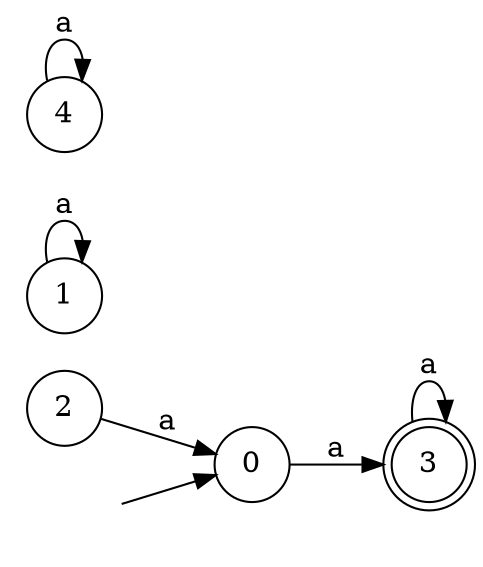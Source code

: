 digraph {
  rankdir=LR;
  0 [label="0", shape = circle];
  0 -> 3 [label="a"];
  1 [label="1", shape = circle];
  1 -> 1 [label="a"];
  2 [label="2", shape = circle];
  2 -> 0 [label="a"];
  3 [label="3", shape = doublecircle];
  3 -> 3 [label="a"];
  4 [label="4", shape = circle];
  4 -> 4 [label="a"];
  5 [label="", shape = plaintext];
  5 -> 0 [label=""];
}

